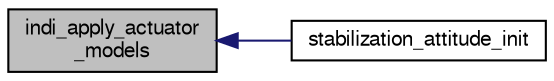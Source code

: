 digraph "indi_apply_actuator_models"
{
  edge [fontname="FreeSans",fontsize="10",labelfontname="FreeSans",labelfontsize="10"];
  node [fontname="FreeSans",fontsize="10",shape=record];
  rankdir="LR";
  Node1 [label="indi_apply_actuator\l_models",height=0.2,width=0.4,color="black", fillcolor="grey75", style="filled", fontcolor="black"];
  Node1 -> Node2 [dir="back",color="midnightblue",fontsize="10",style="solid",fontname="FreeSans"];
  Node2 [label="stabilization_attitude_init",height=0.2,width=0.4,color="black", fillcolor="white", style="filled",URL="$stabilization__attitude__heli__indi_8c.html#a03d27593d891182c04fc5337766733d1",tooltip="stabilization_attitude_init "];
}
